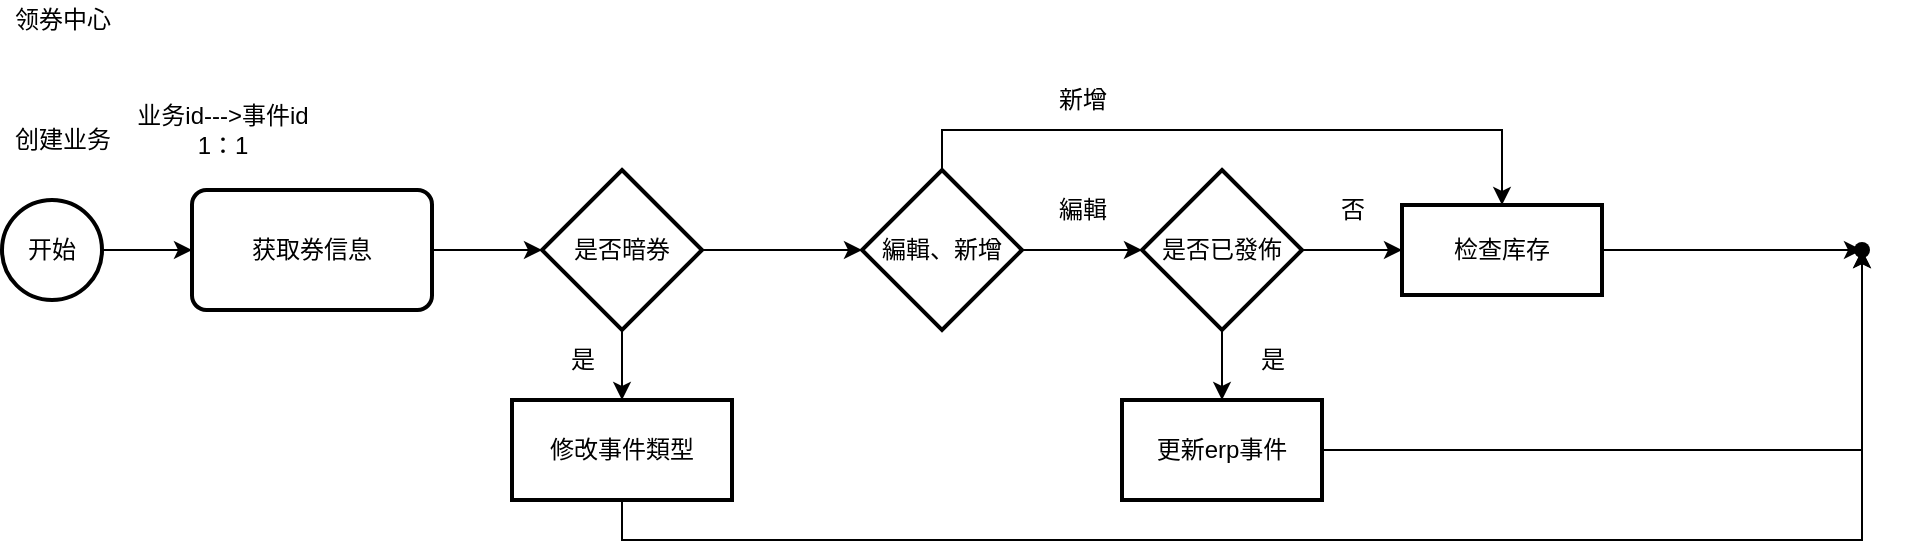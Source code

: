 <mxfile version="15.6.3" type="github">
  <diagram id="C5RBs43oDa-KdzZeNtuy" name="Page-1">
    <mxGraphModel dx="1182" dy="770" grid="1" gridSize="10" guides="1" tooltips="1" connect="1" arrows="1" fold="1" page="1" pageScale="1" pageWidth="1169" pageHeight="1654" math="0" shadow="0">
      <root>
        <mxCell id="WIyWlLk6GJQsqaUBKTNV-0" />
        <mxCell id="WIyWlLk6GJQsqaUBKTNV-1" parent="WIyWlLk6GJQsqaUBKTNV-0" />
        <mxCell id="z_5Pj0pz8qCEeLUEdnhH-0" value="领券中心" style="text;html=1;align=center;verticalAlign=middle;resizable=0;points=[];autosize=1;strokeColor=none;fillColor=none;" vertex="1" parent="WIyWlLk6GJQsqaUBKTNV-1">
          <mxGeometry x="40" y="20" width="60" height="20" as="geometry" />
        </mxCell>
        <mxCell id="z_5Pj0pz8qCEeLUEdnhH-5" value="" style="edgeStyle=orthogonalEdgeStyle;rounded=0;orthogonalLoop=1;jettySize=auto;html=1;" edge="1" parent="WIyWlLk6GJQsqaUBKTNV-1" source="z_5Pj0pz8qCEeLUEdnhH-1" target="z_5Pj0pz8qCEeLUEdnhH-4">
          <mxGeometry relative="1" as="geometry" />
        </mxCell>
        <mxCell id="z_5Pj0pz8qCEeLUEdnhH-1" value="开始" style="strokeWidth=2;html=1;shape=mxgraph.flowchart.start_2;whiteSpace=wrap;" vertex="1" parent="WIyWlLk6GJQsqaUBKTNV-1">
          <mxGeometry x="40" y="120" width="50" height="50" as="geometry" />
        </mxCell>
        <mxCell id="z_5Pj0pz8qCEeLUEdnhH-3" value="创建业务" style="text;html=1;align=center;verticalAlign=middle;resizable=0;points=[];autosize=1;strokeColor=none;fillColor=none;" vertex="1" parent="WIyWlLk6GJQsqaUBKTNV-1">
          <mxGeometry x="40" y="80" width="60" height="20" as="geometry" />
        </mxCell>
        <mxCell id="z_5Pj0pz8qCEeLUEdnhH-11" value="" style="edgeStyle=orthogonalEdgeStyle;rounded=0;orthogonalLoop=1;jettySize=auto;html=1;" edge="1" parent="WIyWlLk6GJQsqaUBKTNV-1" source="z_5Pj0pz8qCEeLUEdnhH-4" target="z_5Pj0pz8qCEeLUEdnhH-10">
          <mxGeometry relative="1" as="geometry" />
        </mxCell>
        <mxCell id="z_5Pj0pz8qCEeLUEdnhH-4" value="获取券信息" style="whiteSpace=wrap;html=1;strokeWidth=2;rounded=1;fillOpacity=100;imageWidth=24;arcSize=12;imageHeight=24;imageAspect=1;noLabel=0;autosize=0;" vertex="1" parent="WIyWlLk6GJQsqaUBKTNV-1">
          <mxGeometry x="135" y="115" width="120" height="60" as="geometry" />
        </mxCell>
        <mxCell id="z_5Pj0pz8qCEeLUEdnhH-13" value="" style="edgeStyle=orthogonalEdgeStyle;rounded=0;orthogonalLoop=1;jettySize=auto;html=1;" edge="1" parent="WIyWlLk6GJQsqaUBKTNV-1" source="z_5Pj0pz8qCEeLUEdnhH-10" target="z_5Pj0pz8qCEeLUEdnhH-12">
          <mxGeometry relative="1" as="geometry" />
        </mxCell>
        <mxCell id="z_5Pj0pz8qCEeLUEdnhH-18" value="" style="edgeStyle=orthogonalEdgeStyle;rounded=0;orthogonalLoop=1;jettySize=auto;html=1;" edge="1" parent="WIyWlLk6GJQsqaUBKTNV-1" source="z_5Pj0pz8qCEeLUEdnhH-10" target="z_5Pj0pz8qCEeLUEdnhH-17">
          <mxGeometry relative="1" as="geometry" />
        </mxCell>
        <mxCell id="z_5Pj0pz8qCEeLUEdnhH-10" value="是否暗券" style="rhombus;whiteSpace=wrap;html=1;strokeWidth=2;" vertex="1" parent="WIyWlLk6GJQsqaUBKTNV-1">
          <mxGeometry x="310" y="105" width="80" height="80" as="geometry" />
        </mxCell>
        <mxCell id="z_5Pj0pz8qCEeLUEdnhH-35" style="edgeStyle=orthogonalEdgeStyle;rounded=0;orthogonalLoop=1;jettySize=auto;html=1;exitX=0.5;exitY=1;exitDx=0;exitDy=0;" edge="1" parent="WIyWlLk6GJQsqaUBKTNV-1" source="z_5Pj0pz8qCEeLUEdnhH-12" target="z_5Pj0pz8qCEeLUEdnhH-36">
          <mxGeometry relative="1" as="geometry">
            <mxPoint x="370" y="300" as="targetPoint" />
          </mxGeometry>
        </mxCell>
        <mxCell id="z_5Pj0pz8qCEeLUEdnhH-12" value="修改事件類型" style="whiteSpace=wrap;html=1;strokeWidth=2;" vertex="1" parent="WIyWlLk6GJQsqaUBKTNV-1">
          <mxGeometry x="295" y="220" width="110" height="50" as="geometry" />
        </mxCell>
        <mxCell id="z_5Pj0pz8qCEeLUEdnhH-14" value="是" style="text;html=1;align=center;verticalAlign=middle;resizable=0;points=[];autosize=1;strokeColor=none;fillColor=none;" vertex="1" parent="WIyWlLk6GJQsqaUBKTNV-1">
          <mxGeometry x="315" y="190" width="30" height="20" as="geometry" />
        </mxCell>
        <mxCell id="z_5Pj0pz8qCEeLUEdnhH-20" value="" style="edgeStyle=orthogonalEdgeStyle;rounded=0;orthogonalLoop=1;jettySize=auto;html=1;entryX=0;entryY=0.5;entryDx=0;entryDy=0;" edge="1" parent="WIyWlLk6GJQsqaUBKTNV-1" source="z_5Pj0pz8qCEeLUEdnhH-17" target="z_5Pj0pz8qCEeLUEdnhH-25">
          <mxGeometry relative="1" as="geometry">
            <mxPoint x="610" y="145" as="targetPoint" />
          </mxGeometry>
        </mxCell>
        <mxCell id="z_5Pj0pz8qCEeLUEdnhH-34" style="edgeStyle=orthogonalEdgeStyle;rounded=0;orthogonalLoop=1;jettySize=auto;html=1;entryX=0.5;entryY=0;entryDx=0;entryDy=0;" edge="1" parent="WIyWlLk6GJQsqaUBKTNV-1" source="z_5Pj0pz8qCEeLUEdnhH-17" target="z_5Pj0pz8qCEeLUEdnhH-26">
          <mxGeometry relative="1" as="geometry">
            <Array as="points">
              <mxPoint x="510" y="85" />
              <mxPoint x="790" y="85" />
            </Array>
          </mxGeometry>
        </mxCell>
        <mxCell id="z_5Pj0pz8qCEeLUEdnhH-17" value="編輯、新增" style="rhombus;whiteSpace=wrap;html=1;strokeWidth=2;" vertex="1" parent="WIyWlLk6GJQsqaUBKTNV-1">
          <mxGeometry x="470" y="105" width="80" height="80" as="geometry" />
        </mxCell>
        <mxCell id="z_5Pj0pz8qCEeLUEdnhH-21" value="新增" style="text;html=1;align=center;verticalAlign=middle;resizable=0;points=[];autosize=1;strokeColor=none;fillColor=none;" vertex="1" parent="WIyWlLk6GJQsqaUBKTNV-1">
          <mxGeometry x="560" y="60" width="40" height="20" as="geometry" />
        </mxCell>
        <mxCell id="z_5Pj0pz8qCEeLUEdnhH-24" value="編輯" style="text;html=1;align=center;verticalAlign=middle;resizable=0;points=[];autosize=1;strokeColor=none;fillColor=none;" vertex="1" parent="WIyWlLk6GJQsqaUBKTNV-1">
          <mxGeometry x="560" y="115" width="40" height="20" as="geometry" />
        </mxCell>
        <mxCell id="z_5Pj0pz8qCEeLUEdnhH-27" value="" style="edgeStyle=orthogonalEdgeStyle;rounded=0;orthogonalLoop=1;jettySize=auto;html=1;" edge="1" parent="WIyWlLk6GJQsqaUBKTNV-1" source="z_5Pj0pz8qCEeLUEdnhH-25" target="z_5Pj0pz8qCEeLUEdnhH-26">
          <mxGeometry relative="1" as="geometry" />
        </mxCell>
        <mxCell id="z_5Pj0pz8qCEeLUEdnhH-32" value="" style="edgeStyle=orthogonalEdgeStyle;rounded=0;orthogonalLoop=1;jettySize=auto;html=1;" edge="1" parent="WIyWlLk6GJQsqaUBKTNV-1" source="z_5Pj0pz8qCEeLUEdnhH-25" target="z_5Pj0pz8qCEeLUEdnhH-31">
          <mxGeometry relative="1" as="geometry" />
        </mxCell>
        <mxCell id="z_5Pj0pz8qCEeLUEdnhH-25" value="是否已發佈" style="rhombus;whiteSpace=wrap;html=1;strokeWidth=2;" vertex="1" parent="WIyWlLk6GJQsqaUBKTNV-1">
          <mxGeometry x="610" y="105" width="80" height="80" as="geometry" />
        </mxCell>
        <mxCell id="z_5Pj0pz8qCEeLUEdnhH-37" value="" style="edgeStyle=orthogonalEdgeStyle;rounded=0;orthogonalLoop=1;jettySize=auto;html=1;" edge="1" parent="WIyWlLk6GJQsqaUBKTNV-1" source="z_5Pj0pz8qCEeLUEdnhH-26" target="z_5Pj0pz8qCEeLUEdnhH-36">
          <mxGeometry relative="1" as="geometry" />
        </mxCell>
        <mxCell id="z_5Pj0pz8qCEeLUEdnhH-26" value="检查库存" style="whiteSpace=wrap;html=1;strokeWidth=2;" vertex="1" parent="WIyWlLk6GJQsqaUBKTNV-1">
          <mxGeometry x="740" y="122.5" width="100" height="45" as="geometry" />
        </mxCell>
        <mxCell id="z_5Pj0pz8qCEeLUEdnhH-28" value="否" style="text;html=1;align=center;verticalAlign=middle;resizable=0;points=[];autosize=1;strokeColor=none;fillColor=none;" vertex="1" parent="WIyWlLk6GJQsqaUBKTNV-1">
          <mxGeometry x="700" y="115" width="30" height="20" as="geometry" />
        </mxCell>
        <mxCell id="z_5Pj0pz8qCEeLUEdnhH-38" style="edgeStyle=orthogonalEdgeStyle;rounded=0;orthogonalLoop=1;jettySize=auto;html=1;" edge="1" parent="WIyWlLk6GJQsqaUBKTNV-1" source="z_5Pj0pz8qCEeLUEdnhH-31" target="z_5Pj0pz8qCEeLUEdnhH-36">
          <mxGeometry relative="1" as="geometry" />
        </mxCell>
        <mxCell id="z_5Pj0pz8qCEeLUEdnhH-31" value="更新erp事件" style="whiteSpace=wrap;html=1;strokeWidth=2;" vertex="1" parent="WIyWlLk6GJQsqaUBKTNV-1">
          <mxGeometry x="600" y="220" width="100" height="50" as="geometry" />
        </mxCell>
        <mxCell id="z_5Pj0pz8qCEeLUEdnhH-33" value="是" style="text;html=1;align=center;verticalAlign=middle;resizable=0;points=[];autosize=1;strokeColor=none;fillColor=none;" vertex="1" parent="WIyWlLk6GJQsqaUBKTNV-1">
          <mxGeometry x="660" y="190" width="30" height="20" as="geometry" />
        </mxCell>
        <mxCell id="z_5Pj0pz8qCEeLUEdnhH-36" value="" style="shape=waypoint;size=6;pointerEvents=1;points=[];fillColor=default;resizable=0;rotatable=0;perimeter=centerPerimeter;snapToPoint=1;strokeWidth=2;" vertex="1" parent="WIyWlLk6GJQsqaUBKTNV-1">
          <mxGeometry x="950" y="125" width="40" height="40" as="geometry" />
        </mxCell>
        <mxCell id="z_5Pj0pz8qCEeLUEdnhH-39" value="业务id---&amp;gt;事件id&lt;br&gt;1：1" style="text;html=1;align=center;verticalAlign=middle;resizable=0;points=[];autosize=1;strokeColor=none;fillColor=none;" vertex="1" parent="WIyWlLk6GJQsqaUBKTNV-1">
          <mxGeometry x="100" y="70" width="100" height="30" as="geometry" />
        </mxCell>
      </root>
    </mxGraphModel>
  </diagram>
</mxfile>
